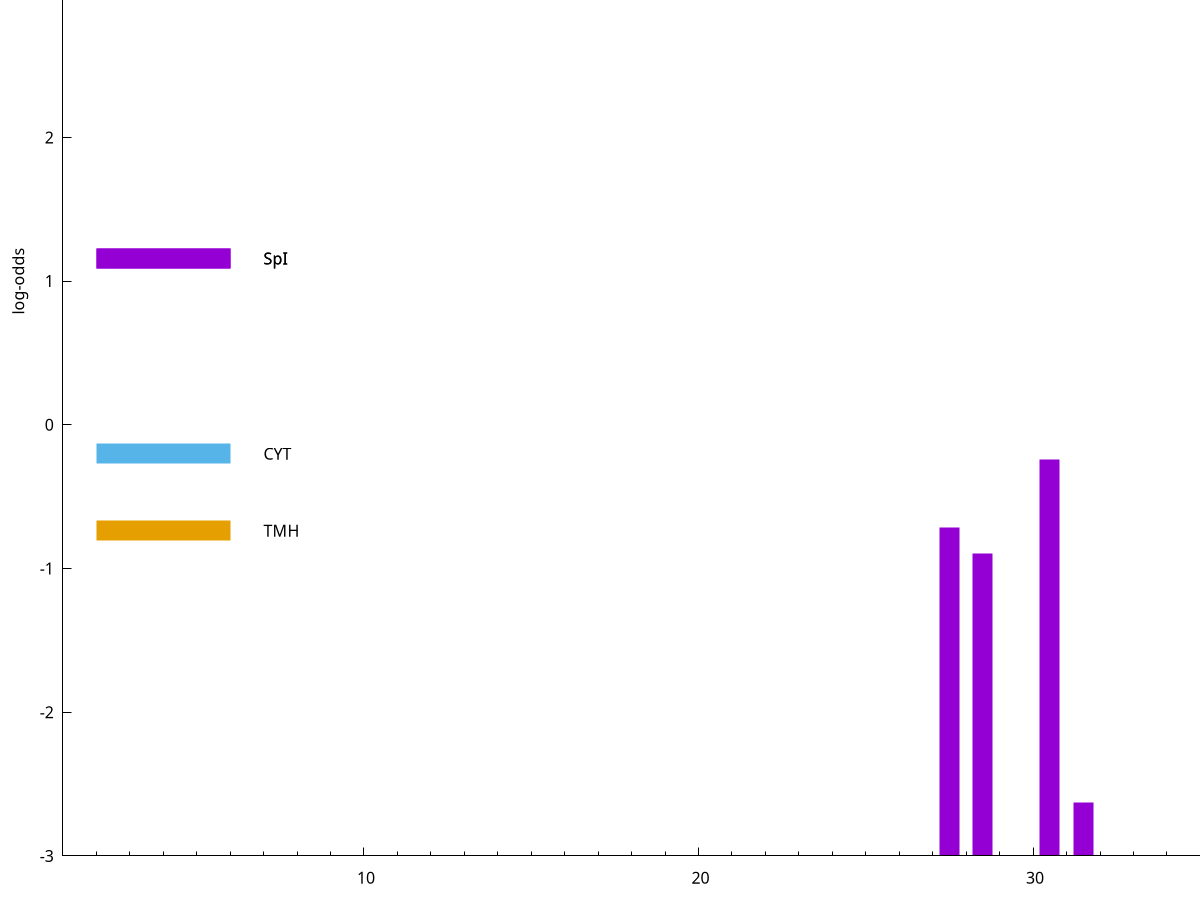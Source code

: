 set title "LipoP predictions for SRR3987128.gff"
set size 2., 1.4
set xrange [1:70] 
set mxtics 10
set yrange [-3:5]
set y2range [0:8]
set ylabel "log-odds"
set term postscript eps color solid "Helvetica" 30
set output "SRR3987128.gff26.eps"
set arrow from 2,1.15681 to 6,1.15681 nohead lt 1 lw 20
set label "SpI" at 7,1.15681
set arrow from 2,-0.200913 to 6,-0.200913 nohead lt 3 lw 20
set label "CYT" at 7,-0.200913
set arrow from 2,-0.737075 to 6,-0.737075 nohead lt 4 lw 20
set label "TMH" at 7,-0.737075
set arrow from 2,1.15681 to 6,1.15681 nohead lt 1 lw 20
set label "SpI" at 7,1.15681
# NOTE: The scores below are the log-odds scores with the threshold
# NOTE: subtracted (a hack to make gnuplot make the histogram all
# NOTE: look nice).
plot "-" axes x1y2 title "" with impulses lt 1 lw 20
30.500000 2.757680
27.500000 2.286077
28.500000 2.103494
31.500000 0.372080
e
exit
